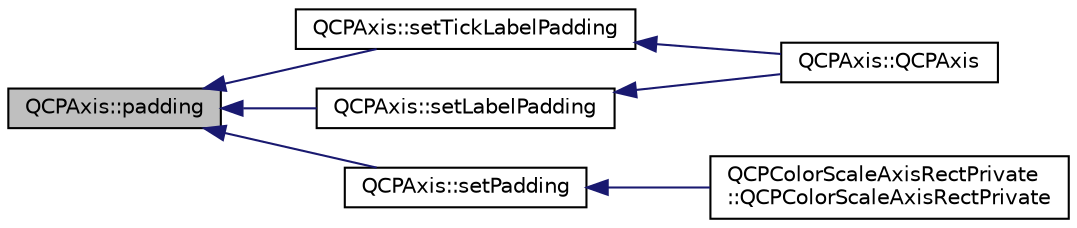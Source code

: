 digraph "QCPAxis::padding"
{
  edge [fontname="Helvetica",fontsize="10",labelfontname="Helvetica",labelfontsize="10"];
  node [fontname="Helvetica",fontsize="10",shape=record];
  rankdir="LR";
  Node403 [label="QCPAxis::padding",height=0.2,width=0.4,color="black", fillcolor="grey75", style="filled", fontcolor="black"];
  Node403 -> Node404 [dir="back",color="midnightblue",fontsize="10",style="solid",fontname="Helvetica"];
  Node404 [label="QCPAxis::setTickLabelPadding",height=0.2,width=0.4,color="black", fillcolor="white", style="filled",URL="$d2/deb/class_q_c_p_axis.html#af302c479af9dbc2e9f0e44e07c0012ee"];
  Node404 -> Node405 [dir="back",color="midnightblue",fontsize="10",style="solid",fontname="Helvetica"];
  Node405 [label="QCPAxis::QCPAxis",height=0.2,width=0.4,color="black", fillcolor="white", style="filled",URL="$d2/deb/class_q_c_p_axis.html#ac62c042968bae0e6d474fcfc57c9b71f"];
  Node403 -> Node406 [dir="back",color="midnightblue",fontsize="10",style="solid",fontname="Helvetica"];
  Node406 [label="QCPAxis::setLabelPadding",height=0.2,width=0.4,color="black", fillcolor="white", style="filled",URL="$d2/deb/class_q_c_p_axis.html#a4391192a766e5d20cfe5cbc17607a7a2"];
  Node406 -> Node405 [dir="back",color="midnightblue",fontsize="10",style="solid",fontname="Helvetica"];
  Node403 -> Node407 [dir="back",color="midnightblue",fontsize="10",style="solid",fontname="Helvetica"];
  Node407 [label="QCPAxis::setPadding",height=0.2,width=0.4,color="black", fillcolor="white", style="filled",URL="$d2/deb/class_q_c_p_axis.html#a5691441cb3de9e9844855d339c0db279"];
  Node407 -> Node408 [dir="back",color="midnightblue",fontsize="10",style="solid",fontname="Helvetica"];
  Node408 [label="QCPColorScaleAxisRectPrivate\l::QCPColorScaleAxisRectPrivate",height=0.2,width=0.4,color="black", fillcolor="white", style="filled",URL="$df/ddc/class_q_c_p_color_scale_axis_rect_private.html#ad3b242f75dd2b33581364a4e668a80db"];
}

